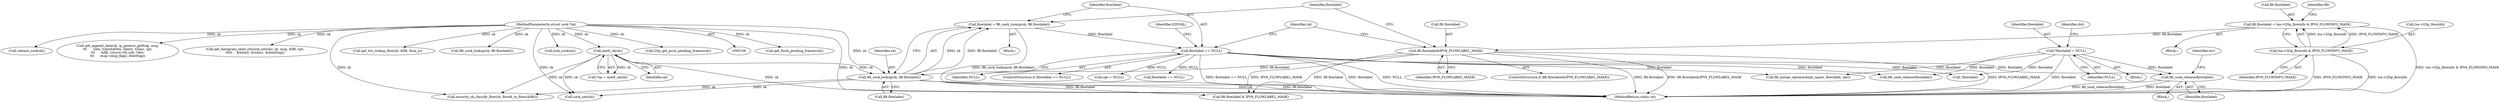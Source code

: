 digraph "0_linux_45f6fad84cc305103b28d73482b344d7f5b76f39_19@pointer" {
"1000380" [label="(Call,fl6_sock_release(flowlabel))"];
"1000129" [label="(Call,*flowlabel = NULL)"];
"1000256" [label="(Call,flowlabel == NULL)"];
"1000248" [label="(Call,flowlabel = fl6_sock_lookup(sk, fl6.flowlabel))"];
"1000250" [label="(Call,fl6_sock_lookup(sk, fl6.flowlabel))"];
"1000118" [label="(Call,inet6_sk(sk))"];
"1000107" [label="(MethodParameterIn,struct sock *sk)"];
"1000242" [label="(Call,fl6.flowlabel&IPV6_FLOWLABEL_MASK)"];
"1000232" [label="(Call,fl6.flowlabel = lsa->l2tp_flowinfo & IPV6_FLOWINFO_MASK)"];
"1000236" [label="(Call,lsa->l2tp_flowinfo & IPV6_FLOWINFO_MASK)"];
"1000386" [label="(Call,fl6.flowlabel & IPV6_FLOWLABEL_MASK)"];
"1000236" [label="(Call,lsa->l2tp_flowinfo & IPV6_FLOWINFO_MASK)"];
"1000249" [label="(Identifier,flowlabel)"];
"1000116" [label="(Call,*np = inet6_sk(sk))"];
"1000118" [label="(Call,inet6_sk(sk))"];
"1000266" [label="(Identifier,sk)"];
"1000379" [label="(Block,)"];
"1000662" [label="(MethodReturn,static int)"];
"1000251" [label="(Identifier,sk)"];
"1000255" [label="(ControlStructure,if (flowlabel == NULL))"];
"1000119" [label="(Identifier,sk)"];
"1000362" [label="(Call,sock_net(sk))"];
"1000614" [label="(Call,ip6_flush_pending_frames(sk))"];
"1000231" [label="(Block,)"];
"1000233" [label="(Call,fl6.flowlabel)"];
"1000247" [label="(Block,)"];
"1000110" [label="(Block,)"];
"1000246" [label="(Identifier,IPV6_FLOWLABEL_MASK)"];
"1000244" [label="(Identifier,fl6)"];
"1000380" [label="(Call,fl6_sock_release(flowlabel))"];
"1000131" [label="(Identifier,NULL)"];
"1000134" [label="(Identifier,dst)"];
"1000391" [label="(Call,!flowlabel)"];
"1000241" [label="(ControlStructure,if (fl6.flowlabel&IPV6_FLOWLABEL_MASK))"];
"1000130" [label="(Identifier,flowlabel)"];
"1000248" [label="(Call,flowlabel = fl6_sock_lookup(sk, fl6.flowlabel))"];
"1000256" [label="(Call,flowlabel == NULL)"];
"1000258" [label="(Identifier,NULL)"];
"1000417" [label="(Call,opt = NULL)"];
"1000532" [label="(Call,security_sk_classify_flow(sk, flowi6_to_flowi(&fl6)))"];
"1000107" [label="(MethodParameterIn,struct sock *sk)"];
"1000243" [label="(Call,fl6.flowlabel)"];
"1000257" [label="(Identifier,flowlabel)"];
"1000628" [label="(Call,release_sock(sk))"];
"1000594" [label="(Call,ip6_append_data(sk, ip_generic_getfrag, msg,\n\t\t\t      ulen, transhdrlen, hlimit, tclass, opt,\n\t\t\t      &fl6, (struct rt6_info *)dst,\n\t\t\t      msg->msg_flags, dontfrag))"];
"1000361" [label="(Call,ip6_datagram_send_ctl(sock_net(sk), sk, msg, &fl6, opt,\n\t\t\t\t\t    &hlimit, &tclass, &dontfrag))"];
"1000435" [label="(Call,fl6_merge_options(&opt_space, flowlabel, opt))"];
"1000250" [label="(Call,fl6_sock_lookup(sk, fl6.flowlabel))"];
"1000634" [label="(Call,fl6_sock_release(flowlabel))"];
"1000242" [label="(Call,fl6.flowlabel&IPV6_FLOWLABEL_MASK)"];
"1000539" [label="(Call,ip6_dst_lookup_flow(sk, &fl6, final_p))"];
"1000396" [label="(Call,fl6_sock_lookup(sk, fl6.flowlabel))"];
"1000232" [label="(Call,fl6.flowlabel = lsa->l2tp_flowinfo & IPV6_FLOWINFO_MASK)"];
"1000590" [label="(Call,lock_sock(sk))"];
"1000237" [label="(Call,lsa->l2tp_flowinfo)"];
"1000240" [label="(Identifier,IPV6_FLOWINFO_MASK)"];
"1000129" [label="(Call,*flowlabel = NULL)"];
"1000402" [label="(Call,flowlabel == NULL)"];
"1000381" [label="(Identifier,flowlabel)"];
"1000252" [label="(Call,fl6.flowlabel)"];
"1000383" [label="(Identifier,err)"];
"1000626" [label="(Call,l2tp_ip6_push_pending_frames(sk))"];
"1000261" [label="(Identifier,EINVAL)"];
"1000380" -> "1000379"  [label="AST: "];
"1000380" -> "1000381"  [label="CFG: "];
"1000381" -> "1000380"  [label="AST: "];
"1000383" -> "1000380"  [label="CFG: "];
"1000380" -> "1000662"  [label="DDG: fl6_sock_release(flowlabel)"];
"1000380" -> "1000662"  [label="DDG: flowlabel"];
"1000129" -> "1000380"  [label="DDG: flowlabel"];
"1000256" -> "1000380"  [label="DDG: flowlabel"];
"1000129" -> "1000110"  [label="AST: "];
"1000129" -> "1000131"  [label="CFG: "];
"1000130" -> "1000129"  [label="AST: "];
"1000131" -> "1000129"  [label="AST: "];
"1000134" -> "1000129"  [label="CFG: "];
"1000129" -> "1000662"  [label="DDG: flowlabel"];
"1000129" -> "1000391"  [label="DDG: flowlabel"];
"1000129" -> "1000435"  [label="DDG: flowlabel"];
"1000129" -> "1000634"  [label="DDG: flowlabel"];
"1000256" -> "1000255"  [label="AST: "];
"1000256" -> "1000258"  [label="CFG: "];
"1000257" -> "1000256"  [label="AST: "];
"1000258" -> "1000256"  [label="AST: "];
"1000261" -> "1000256"  [label="CFG: "];
"1000266" -> "1000256"  [label="CFG: "];
"1000256" -> "1000662"  [label="DDG: NULL"];
"1000256" -> "1000662"  [label="DDG: flowlabel"];
"1000256" -> "1000662"  [label="DDG: flowlabel == NULL"];
"1000248" -> "1000256"  [label="DDG: flowlabel"];
"1000256" -> "1000391"  [label="DDG: flowlabel"];
"1000256" -> "1000402"  [label="DDG: NULL"];
"1000256" -> "1000417"  [label="DDG: NULL"];
"1000256" -> "1000435"  [label="DDG: flowlabel"];
"1000256" -> "1000634"  [label="DDG: flowlabel"];
"1000248" -> "1000247"  [label="AST: "];
"1000248" -> "1000250"  [label="CFG: "];
"1000249" -> "1000248"  [label="AST: "];
"1000250" -> "1000248"  [label="AST: "];
"1000257" -> "1000248"  [label="CFG: "];
"1000248" -> "1000662"  [label="DDG: fl6_sock_lookup(sk, fl6.flowlabel)"];
"1000250" -> "1000248"  [label="DDG: sk"];
"1000250" -> "1000248"  [label="DDG: fl6.flowlabel"];
"1000250" -> "1000252"  [label="CFG: "];
"1000251" -> "1000250"  [label="AST: "];
"1000252" -> "1000250"  [label="AST: "];
"1000250" -> "1000662"  [label="DDG: sk"];
"1000250" -> "1000662"  [label="DDG: fl6.flowlabel"];
"1000118" -> "1000250"  [label="DDG: sk"];
"1000107" -> "1000250"  [label="DDG: sk"];
"1000242" -> "1000250"  [label="DDG: fl6.flowlabel"];
"1000250" -> "1000362"  [label="DDG: sk"];
"1000250" -> "1000386"  [label="DDG: fl6.flowlabel"];
"1000250" -> "1000532"  [label="DDG: sk"];
"1000118" -> "1000116"  [label="AST: "];
"1000118" -> "1000119"  [label="CFG: "];
"1000119" -> "1000118"  [label="AST: "];
"1000116" -> "1000118"  [label="CFG: "];
"1000118" -> "1000662"  [label="DDG: sk"];
"1000118" -> "1000116"  [label="DDG: sk"];
"1000107" -> "1000118"  [label="DDG: sk"];
"1000118" -> "1000362"  [label="DDG: sk"];
"1000118" -> "1000532"  [label="DDG: sk"];
"1000107" -> "1000106"  [label="AST: "];
"1000107" -> "1000662"  [label="DDG: sk"];
"1000107" -> "1000362"  [label="DDG: sk"];
"1000107" -> "1000361"  [label="DDG: sk"];
"1000107" -> "1000396"  [label="DDG: sk"];
"1000107" -> "1000532"  [label="DDG: sk"];
"1000107" -> "1000539"  [label="DDG: sk"];
"1000107" -> "1000590"  [label="DDG: sk"];
"1000107" -> "1000594"  [label="DDG: sk"];
"1000107" -> "1000614"  [label="DDG: sk"];
"1000107" -> "1000626"  [label="DDG: sk"];
"1000107" -> "1000628"  [label="DDG: sk"];
"1000242" -> "1000241"  [label="AST: "];
"1000242" -> "1000246"  [label="CFG: "];
"1000243" -> "1000242"  [label="AST: "];
"1000246" -> "1000242"  [label="AST: "];
"1000249" -> "1000242"  [label="CFG: "];
"1000266" -> "1000242"  [label="CFG: "];
"1000242" -> "1000662"  [label="DDG: fl6.flowlabel&IPV6_FLOWLABEL_MASK"];
"1000242" -> "1000662"  [label="DDG: IPV6_FLOWLABEL_MASK"];
"1000242" -> "1000662"  [label="DDG: fl6.flowlabel"];
"1000232" -> "1000242"  [label="DDG: fl6.flowlabel"];
"1000242" -> "1000386"  [label="DDG: fl6.flowlabel"];
"1000242" -> "1000386"  [label="DDG: IPV6_FLOWLABEL_MASK"];
"1000232" -> "1000231"  [label="AST: "];
"1000232" -> "1000236"  [label="CFG: "];
"1000233" -> "1000232"  [label="AST: "];
"1000236" -> "1000232"  [label="AST: "];
"1000244" -> "1000232"  [label="CFG: "];
"1000232" -> "1000662"  [label="DDG: lsa->l2tp_flowinfo & IPV6_FLOWINFO_MASK"];
"1000236" -> "1000232"  [label="DDG: lsa->l2tp_flowinfo"];
"1000236" -> "1000232"  [label="DDG: IPV6_FLOWINFO_MASK"];
"1000236" -> "1000240"  [label="CFG: "];
"1000237" -> "1000236"  [label="AST: "];
"1000240" -> "1000236"  [label="AST: "];
"1000236" -> "1000662"  [label="DDG: lsa->l2tp_flowinfo"];
"1000236" -> "1000662"  [label="DDG: IPV6_FLOWINFO_MASK"];
}
